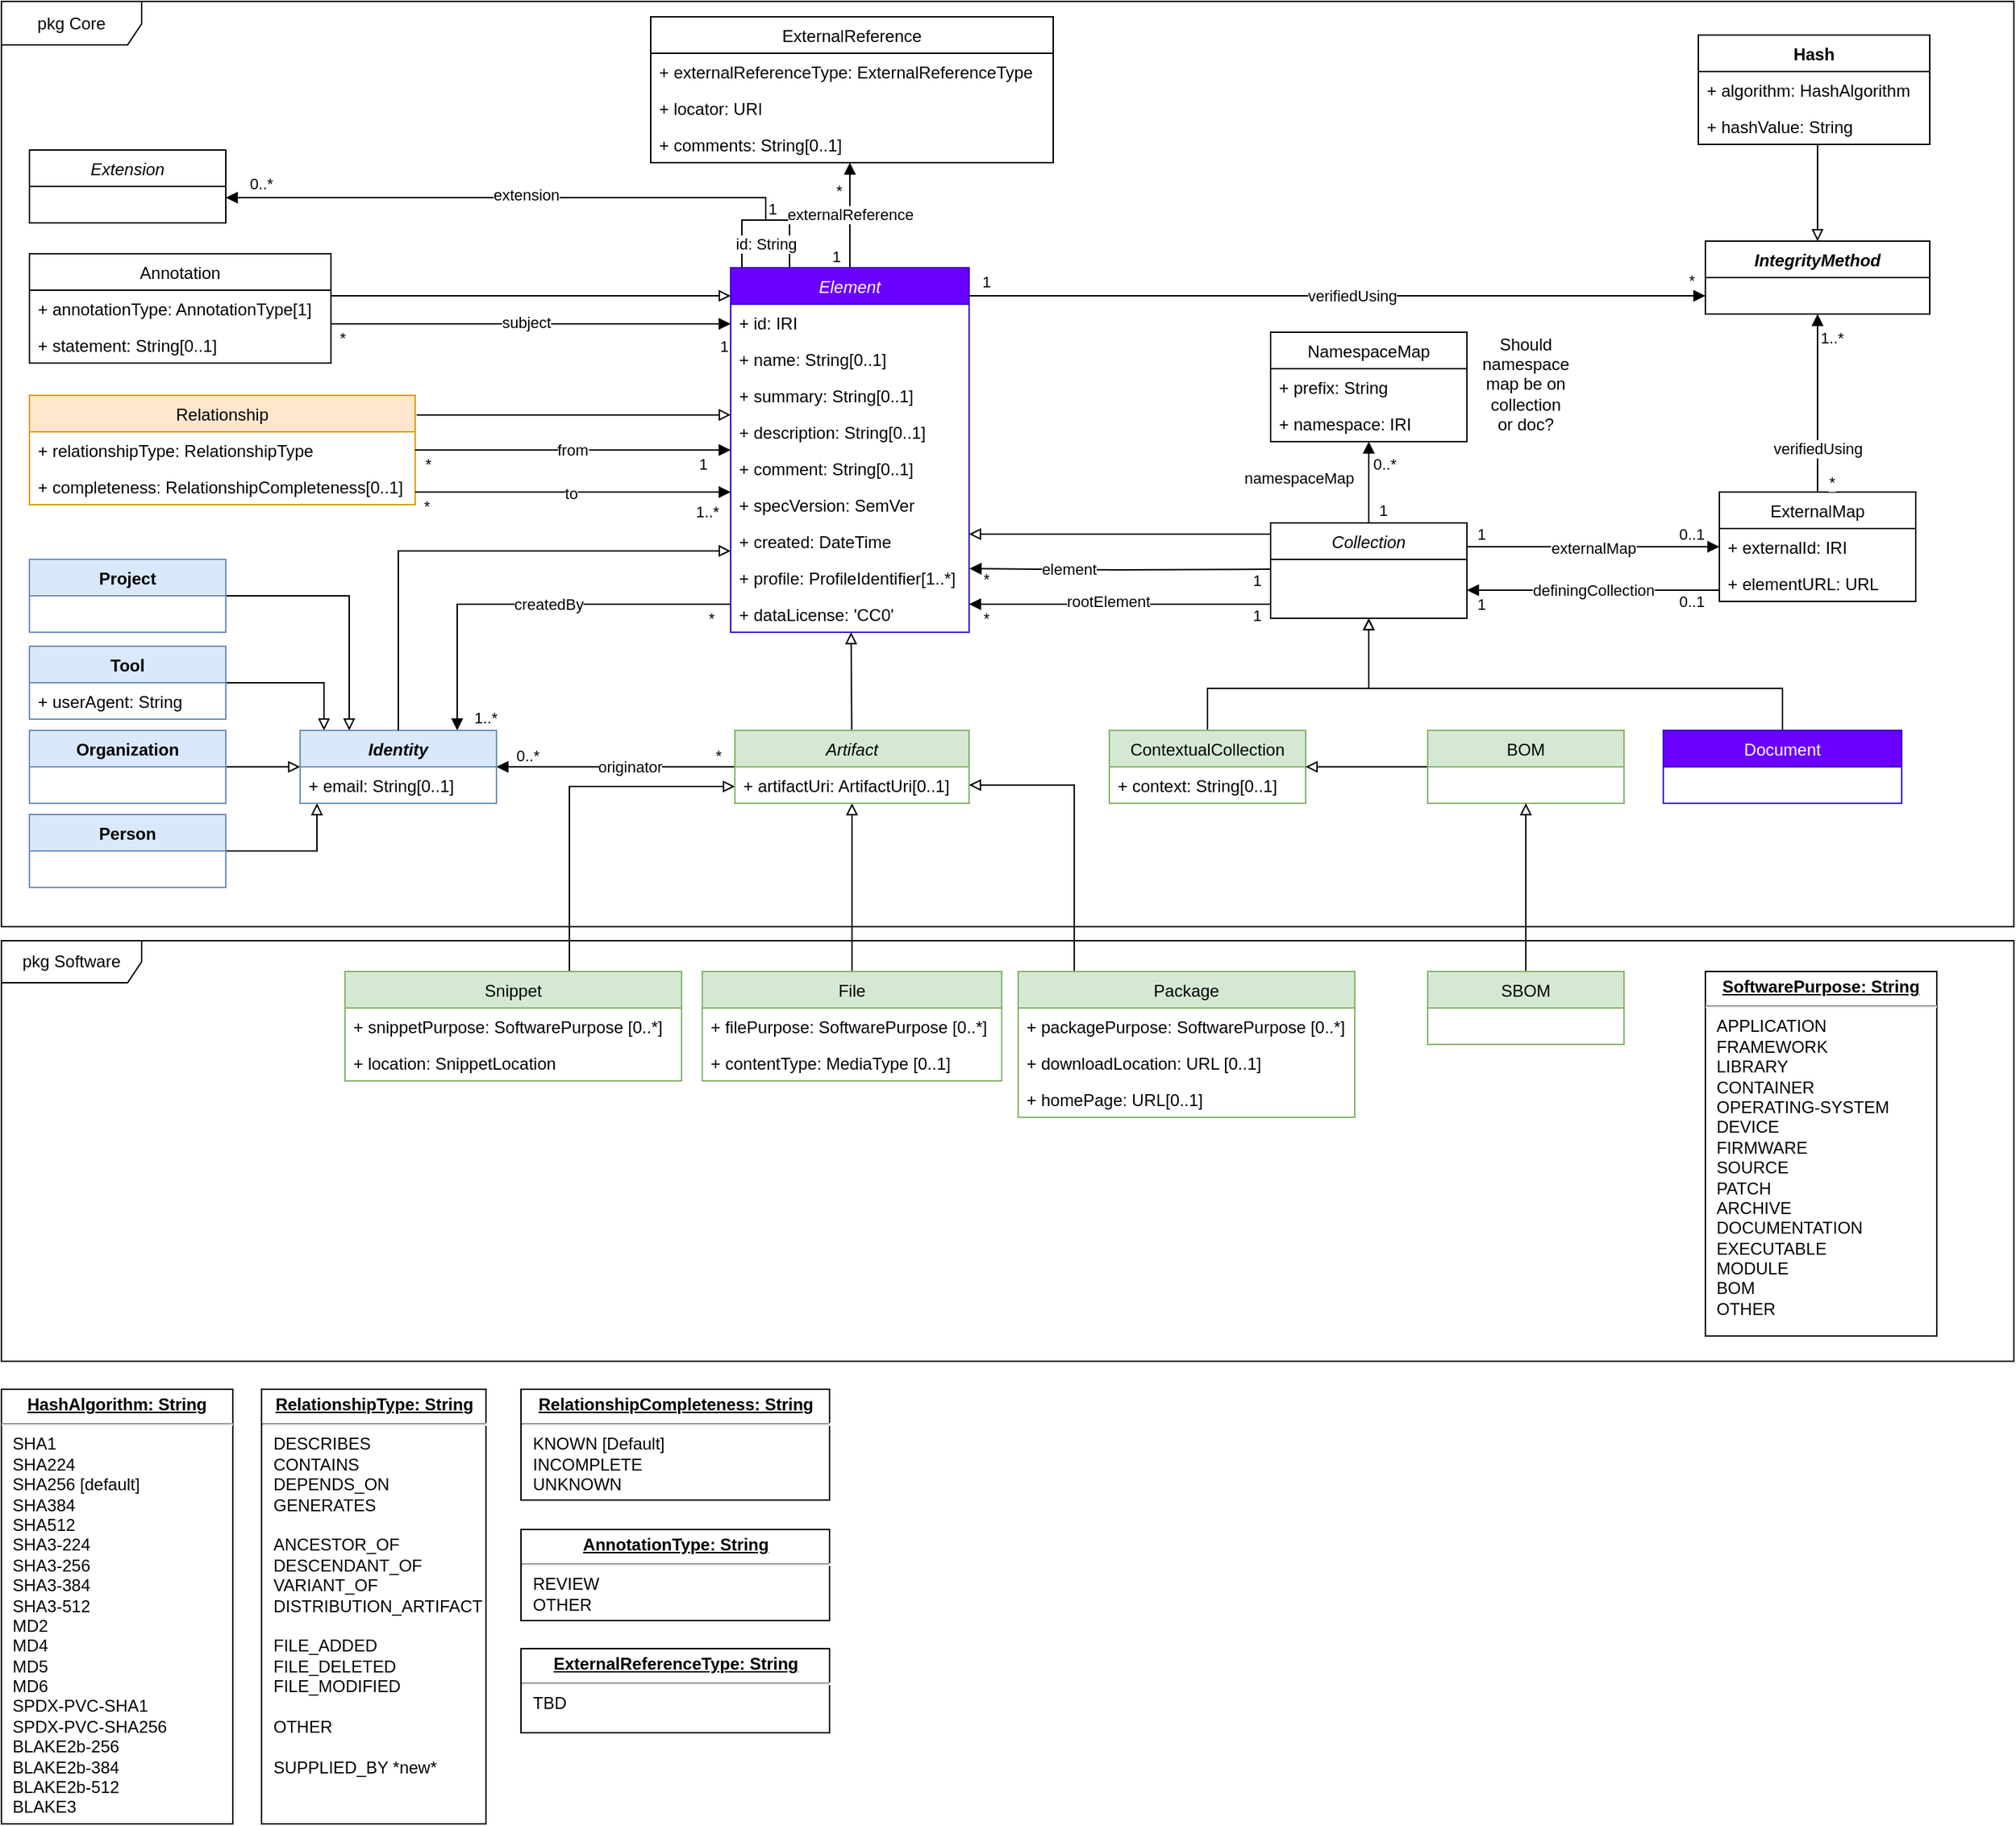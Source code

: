 <mxfile compressed="false" version="16.5.1" type="device">
  <diagram name="Latest" id="evL5fLv8r15yFEJPhG0Y">
    <mxGraphModel dx="1102" dy="1875" grid="1" gridSize="10" guides="1" tooltips="1" connect="1" arrows="1" fold="1" page="1" pageScale="1" pageWidth="1100" pageHeight="850" math="0" shadow="0">
      <root>
        <mxCell id="lbw5UqFOsXxO_sbxoh2b-0" />
        <mxCell id="lbw5UqFOsXxO_sbxoh2b-1" parent="lbw5UqFOsXxO_sbxoh2b-0" />
        <mxCell id="lbw5UqFOsXxO_sbxoh2b-2" value="pkg Core" style="shape=umlFrame;whiteSpace=wrap;html=1;width=100;height=31;" parent="lbw5UqFOsXxO_sbxoh2b-1" vertex="1">
          <mxGeometry x="15" y="-830" width="1435" height="660" as="geometry" />
        </mxCell>
        <mxCell id="lbw5UqFOsXxO_sbxoh2b-64" value="Relationship" style="swimlane;fontStyle=0;childLayout=stackLayout;horizontal=1;startSize=26;fillColor=#ffe6cc;horizontalStack=0;resizeParent=1;resizeParentMax=0;resizeLast=0;collapsible=1;marginBottom=0;strokeColor=#d79b00;" parent="lbw5UqFOsXxO_sbxoh2b-1" vertex="1">
          <mxGeometry x="35" y="-549" width="275" height="78" as="geometry" />
        </mxCell>
        <mxCell id="lbw5UqFOsXxO_sbxoh2b-65" value="+ relationshipType: RelationshipType" style="text;strokeColor=none;fillColor=none;align=left;verticalAlign=top;spacingLeft=4;spacingRight=4;overflow=hidden;rotatable=0;points=[[0,0.5],[1,0.5]];portConstraint=eastwest;" parent="lbw5UqFOsXxO_sbxoh2b-64" vertex="1">
          <mxGeometry y="26" width="275" height="26" as="geometry" />
        </mxCell>
        <mxCell id="lbw5UqFOsXxO_sbxoh2b-66" value="+ completeness: RelationshipCompleteness[0..1]" style="text;strokeColor=none;fillColor=none;align=left;verticalAlign=top;spacingLeft=4;spacingRight=4;overflow=hidden;rotatable=0;points=[[0,0.5],[1,0.5]];portConstraint=eastwest;" parent="lbw5UqFOsXxO_sbxoh2b-64" vertex="1">
          <mxGeometry y="52" width="275" height="26" as="geometry" />
        </mxCell>
        <mxCell id="s9GtI_vweYOVL9K8k0TA-0" value="Collection" style="swimlane;fontStyle=2;childLayout=stackLayout;horizontal=1;startSize=26;fillColor=none;horizontalStack=0;resizeParent=1;resizeParentMax=0;resizeLast=0;collapsible=1;marginBottom=0;" parent="lbw5UqFOsXxO_sbxoh2b-1" vertex="1">
          <mxGeometry x="920" y="-458" width="140" height="68" as="geometry" />
        </mxCell>
        <mxCell id="s9GtI_vweYOVL9K8k0TA-11" value="Document" style="swimlane;fontStyle=0;childLayout=stackLayout;horizontal=1;startSize=26;fillColor=#6a00ff;horizontalStack=0;resizeParent=1;resizeParentMax=0;resizeLast=0;collapsible=1;marginBottom=0;strokeColor=#3700CC;fontColor=#ffffff;" parent="lbw5UqFOsXxO_sbxoh2b-1" vertex="1">
          <mxGeometry x="1200" y="-310" width="170" height="52" as="geometry" />
        </mxCell>
        <mxCell id="ufostXa2ktRmBCj3IWHJ-17" value="ExternalMap" style="swimlane;fontStyle=0;childLayout=stackLayout;horizontal=1;startSize=26;fillColor=none;horizontalStack=0;resizeParent=1;resizeParentMax=0;resizeLast=0;collapsible=1;marginBottom=0;" parent="lbw5UqFOsXxO_sbxoh2b-1" vertex="1">
          <mxGeometry x="1240" y="-480" width="140" height="78" as="geometry" />
        </mxCell>
        <mxCell id="ufostXa2ktRmBCj3IWHJ-18" value="+ externalId: IRI" style="text;strokeColor=none;fillColor=none;align=left;verticalAlign=top;spacingLeft=4;spacingRight=4;overflow=hidden;rotatable=0;points=[[0,0.5],[1,0.5]];portConstraint=eastwest;" parent="ufostXa2ktRmBCj3IWHJ-17" vertex="1">
          <mxGeometry y="26" width="140" height="26" as="geometry" />
        </mxCell>
        <mxCell id="ufostXa2ktRmBCj3IWHJ-19" value="+ elementURL: URL" style="text;strokeColor=none;fillColor=none;align=left;verticalAlign=top;spacingLeft=4;spacingRight=4;overflow=hidden;rotatable=0;points=[[0,0.5],[1,0.5]];portConstraint=eastwest;" parent="ufostXa2ktRmBCj3IWHJ-17" vertex="1">
          <mxGeometry y="52" width="140" height="26" as="geometry" />
        </mxCell>
        <mxCell id="lbw5UqFOsXxO_sbxoh2b-3" value="pkg Software" style="shape=umlFrame;whiteSpace=wrap;html=1;width=100;height=30;" parent="lbw5UqFOsXxO_sbxoh2b-1" vertex="1">
          <mxGeometry x="15" y="-160" width="1435" height="300" as="geometry" />
        </mxCell>
        <mxCell id="lbw5UqFOsXxO_sbxoh2b-4" style="edgeStyle=orthogonalEdgeStyle;rounded=0;orthogonalLoop=1;jettySize=auto;html=1;endArrow=block;endFill=0;" parent="lbw5UqFOsXxO_sbxoh2b-1" source="lbw5UqFOsXxO_sbxoh2b-54" target="lbw5UqFOsXxO_sbxoh2b-51" edge="1">
          <mxGeometry relative="1" as="geometry">
            <mxPoint x="185" y="-514" as="sourcePoint" />
            <Array as="points">
              <mxPoint x="240" y="-224" />
            </Array>
          </mxGeometry>
        </mxCell>
        <mxCell id="lbw5UqFOsXxO_sbxoh2b-5" style="edgeStyle=orthogonalEdgeStyle;rounded=0;orthogonalLoop=1;jettySize=auto;html=1;endArrow=block;endFill=0;" parent="lbw5UqFOsXxO_sbxoh2b-1" source="lbw5UqFOsXxO_sbxoh2b-50" target="lbw5UqFOsXxO_sbxoh2b-51" edge="1">
          <mxGeometry relative="1" as="geometry" />
        </mxCell>
        <mxCell id="lbw5UqFOsXxO_sbxoh2b-6" style="edgeStyle=orthogonalEdgeStyle;rounded=0;orthogonalLoop=1;jettySize=auto;html=1;endArrow=block;endFill=0;" parent="lbw5UqFOsXxO_sbxoh2b-1" source="lbw5UqFOsXxO_sbxoh2b-48" target="lbw5UqFOsXxO_sbxoh2b-51" edge="1">
          <mxGeometry relative="1" as="geometry">
            <Array as="points">
              <mxPoint x="245" y="-344" />
            </Array>
          </mxGeometry>
        </mxCell>
        <mxCell id="lbw5UqFOsXxO_sbxoh2b-11" style="edgeStyle=orthogonalEdgeStyle;rounded=0;orthogonalLoop=1;jettySize=auto;html=1;endArrow=block;endFill=1;" parent="lbw5UqFOsXxO_sbxoh2b-1" source="lbw5UqFOsXxO_sbxoh2b-71" target="lbw5UqFOsXxO_sbxoh2b-45" edge="1">
          <mxGeometry relative="1" as="geometry">
            <mxPoint x="665" y="-318" as="sourcePoint" />
            <Array as="points">
              <mxPoint x="970" y="-620" />
              <mxPoint x="970" y="-620" />
            </Array>
          </mxGeometry>
        </mxCell>
        <mxCell id="lbw5UqFOsXxO_sbxoh2b-12" value="verifiedUsing" style="edgeLabel;html=1;align=center;verticalAlign=middle;resizable=0;points=[];" parent="lbw5UqFOsXxO_sbxoh2b-11" vertex="1" connectable="0">
          <mxGeometry x="0.038" relative="1" as="geometry">
            <mxPoint as="offset" />
          </mxGeometry>
        </mxCell>
        <mxCell id="lbw5UqFOsXxO_sbxoh2b-13" value="1" style="edgeLabel;html=1;align=center;verticalAlign=middle;resizable=0;points=[];" parent="lbw5UqFOsXxO_sbxoh2b-11" vertex="1" connectable="0">
          <mxGeometry x="-0.893" y="-2" relative="1" as="geometry">
            <mxPoint x="-16" y="-12" as="offset" />
          </mxGeometry>
        </mxCell>
        <mxCell id="lbw5UqFOsXxO_sbxoh2b-14" value="*" style="edgeLabel;html=1;align=center;verticalAlign=middle;resizable=0;points=[];" parent="lbw5UqFOsXxO_sbxoh2b-11" vertex="1" connectable="0">
          <mxGeometry x="0.916" y="-2" relative="1" as="geometry">
            <mxPoint x="12" y="-13" as="offset" />
          </mxGeometry>
        </mxCell>
        <mxCell id="lbw5UqFOsXxO_sbxoh2b-15" value="originator" style="edgeStyle=orthogonalEdgeStyle;rounded=0;orthogonalLoop=1;jettySize=auto;html=1;entryX=1;entryY=0.5;entryDx=0;entryDy=0;endArrow=block;endFill=1;" parent="lbw5UqFOsXxO_sbxoh2b-1" source="lbw5UqFOsXxO_sbxoh2b-52" target="lbw5UqFOsXxO_sbxoh2b-51" edge="1">
          <mxGeometry x="-0.117" relative="1" as="geometry">
            <mxPoint as="offset" />
          </mxGeometry>
        </mxCell>
        <mxCell id="lbw5UqFOsXxO_sbxoh2b-16" value="0..*" style="edgeLabel;html=1;align=center;verticalAlign=middle;resizable=0;points=[];" parent="lbw5UqFOsXxO_sbxoh2b-15" vertex="1" connectable="0">
          <mxGeometry x="0.747" y="-1" relative="1" as="geometry">
            <mxPoint y="-7" as="offset" />
          </mxGeometry>
        </mxCell>
        <mxCell id="lbw5UqFOsXxO_sbxoh2b-17" value="*" style="edgeLabel;html=1;align=center;verticalAlign=middle;resizable=0;points=[];" parent="lbw5UqFOsXxO_sbxoh2b-15" vertex="1" connectable="0">
          <mxGeometry x="-0.733" y="-13" relative="1" as="geometry">
            <mxPoint x="10" y="5" as="offset" />
          </mxGeometry>
        </mxCell>
        <mxCell id="lbw5UqFOsXxO_sbxoh2b-18" style="edgeStyle=orthogonalEdgeStyle;rounded=0;orthogonalLoop=1;jettySize=auto;html=1;endArrow=block;endFill=1;" parent="lbw5UqFOsXxO_sbxoh2b-1" source="lbw5UqFOsXxO_sbxoh2b-71" target="lbw5UqFOsXxO_sbxoh2b-51" edge="1">
          <mxGeometry relative="1" as="geometry">
            <mxPoint x="515" y="-586" as="sourcePoint" />
            <mxPoint x="290" y="-455" as="targetPoint" />
            <Array as="points">
              <mxPoint x="340" y="-400" />
            </Array>
          </mxGeometry>
        </mxCell>
        <mxCell id="lbw5UqFOsXxO_sbxoh2b-19" value="createdBy" style="edgeLabel;html=1;align=center;verticalAlign=middle;resizable=0;points=[];" parent="lbw5UqFOsXxO_sbxoh2b-18" vertex="1" connectable="0">
          <mxGeometry x="-0.087" relative="1" as="geometry">
            <mxPoint as="offset" />
          </mxGeometry>
        </mxCell>
        <mxCell id="lbw5UqFOsXxO_sbxoh2b-20" value="1..*" style="edgeLabel;html=1;align=center;verticalAlign=middle;resizable=0;points=[];" parent="lbw5UqFOsXxO_sbxoh2b-18" vertex="1" connectable="0">
          <mxGeometry x="0.884" y="2" relative="1" as="geometry">
            <mxPoint x="18" y="7" as="offset" />
          </mxGeometry>
        </mxCell>
        <mxCell id="s9GtI_vweYOVL9K8k0TA-22" value="*" style="edgeLabel;html=1;align=center;verticalAlign=middle;resizable=0;points=[];fontSize=11;" parent="lbw5UqFOsXxO_sbxoh2b-18" vertex="1" connectable="0">
          <mxGeometry x="-0.9" y="1" relative="1" as="geometry">
            <mxPoint y="9" as="offset" />
          </mxGeometry>
        </mxCell>
        <mxCell id="lbw5UqFOsXxO_sbxoh2b-22" style="edgeStyle=orthogonalEdgeStyle;rounded=0;orthogonalLoop=1;jettySize=auto;html=1;endArrow=block;endFill=1;" parent="lbw5UqFOsXxO_sbxoh2b-1" source="lbw5UqFOsXxO_sbxoh2b-64" target="lbw5UqFOsXxO_sbxoh2b-71" edge="1">
          <mxGeometry relative="1" as="geometry">
            <mxPoint x="963" y="-582" as="sourcePoint" />
            <mxPoint x="708.17" y="-487.83" as="targetPoint" />
            <Array as="points">
              <mxPoint x="350" y="-510" />
              <mxPoint x="350" y="-510" />
            </Array>
          </mxGeometry>
        </mxCell>
        <mxCell id="lbw5UqFOsXxO_sbxoh2b-23" value="1" style="edgeLabel;html=1;align=center;verticalAlign=middle;resizable=0;points=[];" parent="lbw5UqFOsXxO_sbxoh2b-22" vertex="1" connectable="0">
          <mxGeometry x="0.733" y="-1" relative="1" as="geometry">
            <mxPoint x="10.0" y="9" as="offset" />
          </mxGeometry>
        </mxCell>
        <mxCell id="lbw5UqFOsXxO_sbxoh2b-25" value="from" style="edgeLabel;html=1;align=center;verticalAlign=middle;resizable=0;points=[];" parent="lbw5UqFOsXxO_sbxoh2b-22" vertex="1" connectable="0">
          <mxGeometry x="-0.007" relative="1" as="geometry">
            <mxPoint as="offset" />
          </mxGeometry>
        </mxCell>
        <mxCell id="s9GtI_vweYOVL9K8k0TA-24" value="*" style="edgeLabel;html=1;align=center;verticalAlign=middle;resizable=0;points=[];fontSize=11;" parent="lbw5UqFOsXxO_sbxoh2b-22" vertex="1" connectable="0">
          <mxGeometry x="-0.926" y="-1" relative="1" as="geometry">
            <mxPoint y="9" as="offset" />
          </mxGeometry>
        </mxCell>
        <mxCell id="lbw5UqFOsXxO_sbxoh2b-26" style="edgeStyle=orthogonalEdgeStyle;rounded=0;orthogonalLoop=1;jettySize=auto;html=1;endArrow=block;endFill=1;" parent="lbw5UqFOsXxO_sbxoh2b-1" source="lbw5UqFOsXxO_sbxoh2b-64" target="lbw5UqFOsXxO_sbxoh2b-71" edge="1">
          <mxGeometry relative="1" as="geometry">
            <Array as="points">
              <mxPoint x="380" y="-480" />
              <mxPoint x="380" y="-480" />
            </Array>
            <mxPoint x="993" y="-582" as="sourcePoint" />
            <mxPoint x="708" y="-464" as="targetPoint" />
          </mxGeometry>
        </mxCell>
        <mxCell id="lbw5UqFOsXxO_sbxoh2b-27" value="1..*" style="edgeLabel;html=1;align=center;verticalAlign=middle;resizable=0;points=[];" parent="lbw5UqFOsXxO_sbxoh2b-26" vertex="1" connectable="0">
          <mxGeometry x="0.756" y="-1" relative="1" as="geometry">
            <mxPoint x="10.57" y="12.97" as="offset" />
          </mxGeometry>
        </mxCell>
        <mxCell id="lbw5UqFOsXxO_sbxoh2b-29" value="to" style="edgeLabel;html=1;align=center;verticalAlign=middle;resizable=0;points=[];" parent="lbw5UqFOsXxO_sbxoh2b-26" vertex="1" connectable="0">
          <mxGeometry x="0.13" y="-1" relative="1" as="geometry">
            <mxPoint x="-16.6" as="offset" />
          </mxGeometry>
        </mxCell>
        <mxCell id="s9GtI_vweYOVL9K8k0TA-23" value="*" style="edgeLabel;html=1;align=center;verticalAlign=middle;resizable=0;points=[];fontSize=11;" parent="lbw5UqFOsXxO_sbxoh2b-26" vertex="1" connectable="0">
          <mxGeometry x="-0.93" y="-1" relative="1" as="geometry">
            <mxPoint y="9" as="offset" />
          </mxGeometry>
        </mxCell>
        <mxCell id="lbw5UqFOsXxO_sbxoh2b-32" value="" style="endArrow=block;endSize=6;endFill=0;html=1;" parent="lbw5UqFOsXxO_sbxoh2b-1" source="lbw5UqFOsXxO_sbxoh2b-52" target="lbw5UqFOsXxO_sbxoh2b-71" edge="1">
          <mxGeometry width="160" relative="1" as="geometry">
            <mxPoint x="633" y="-569" as="sourcePoint" />
            <mxPoint x="793" y="-569" as="targetPoint" />
          </mxGeometry>
        </mxCell>
        <mxCell id="lbw5UqFOsXxO_sbxoh2b-34" value="&lt;div&gt;&lt;br&gt;&lt;/div&gt;&lt;div&gt;&lt;br&gt;&lt;/div&gt;" style="endArrow=block;endSize=6;endFill=0;html=1;exitX=1.004;exitY=0.179;exitDx=0;exitDy=0;exitPerimeter=0;rounded=0;entryX=0;entryY=0.038;entryDx=0;entryDy=0;entryPerimeter=0;" parent="lbw5UqFOsXxO_sbxoh2b-1" source="lbw5UqFOsXxO_sbxoh2b-64" target="6XS0wSoGIkXF6f-__7vX-1" edge="1">
          <mxGeometry width="160" relative="1" as="geometry">
            <mxPoint x="828" y="-591.065" as="sourcePoint" />
            <mxPoint x="537" y="-537" as="targetPoint" />
          </mxGeometry>
        </mxCell>
        <mxCell id="lbw5UqFOsXxO_sbxoh2b-38" style="edgeStyle=orthogonalEdgeStyle;rounded=0;orthogonalLoop=1;jettySize=auto;html=1;startSize=6;endArrow=block;endFill=0;endSize=6;" parent="lbw5UqFOsXxO_sbxoh2b-1" source="s9GtI_vweYOVL9K8k0TA-0" target="lbw5UqFOsXxO_sbxoh2b-71" edge="1">
          <mxGeometry relative="1" as="geometry">
            <Array as="points">
              <mxPoint x="870" y="-450" />
              <mxPoint x="870" y="-450" />
            </Array>
          </mxGeometry>
        </mxCell>
        <mxCell id="lbw5UqFOsXxO_sbxoh2b-39" style="edgeStyle=orthogonalEdgeStyle;rounded=0;orthogonalLoop=1;jettySize=auto;html=1;startSize=6;endArrow=block;endFill=0;endSize=6;exitX=0.5;exitY=0;exitDx=0;exitDy=0;" parent="lbw5UqFOsXxO_sbxoh2b-1" source="lbw5UqFOsXxO_sbxoh2b-42" target="lbw5UqFOsXxO_sbxoh2b-52" edge="1">
          <mxGeometry relative="1" as="geometry" />
        </mxCell>
        <mxCell id="lbw5UqFOsXxO_sbxoh2b-40" style="edgeStyle=orthogonalEdgeStyle;rounded=0;orthogonalLoop=1;jettySize=auto;html=1;startSize=6;endArrow=block;endFill=0;endSize=6;exitX=0.5;exitY=0;exitDx=0;exitDy=0;" parent="lbw5UqFOsXxO_sbxoh2b-1" source="lbw5UqFOsXxO_sbxoh2b-43" target="lbw5UqFOsXxO_sbxoh2b-52" edge="1">
          <mxGeometry relative="1" as="geometry">
            <mxPoint x="765" y="-334.96" as="sourcePoint" />
            <Array as="points">
              <mxPoint x="420" y="-270" />
            </Array>
          </mxGeometry>
        </mxCell>
        <mxCell id="7X9VmMs6XNZlRR0Fnkzy-20" style="edgeStyle=orthogonalEdgeStyle;rounded=0;orthogonalLoop=1;jettySize=auto;html=1;endArrow=block;endFill=1;" parent="lbw5UqFOsXxO_sbxoh2b-1" source="s9GtI_vweYOVL9K8k0TA-0" target="lbw5UqFOsXxO_sbxoh2b-71" edge="1">
          <mxGeometry relative="1" as="geometry">
            <Array as="points">
              <mxPoint x="890" y="-400" />
              <mxPoint x="890" y="-400" />
            </Array>
          </mxGeometry>
        </mxCell>
        <mxCell id="7X9VmMs6XNZlRR0Fnkzy-21" value="rootElement" style="edgeLabel;html=1;align=center;verticalAlign=middle;resizable=0;points=[];" parent="7X9VmMs6XNZlRR0Fnkzy-20" vertex="1" connectable="0">
          <mxGeometry x="0.081" y="-2" relative="1" as="geometry">
            <mxPoint as="offset" />
          </mxGeometry>
        </mxCell>
        <mxCell id="ufostXa2ktRmBCj3IWHJ-2" value="1" style="edgeLabel;html=1;align=center;verticalAlign=middle;resizable=0;points=[];" parent="7X9VmMs6XNZlRR0Fnkzy-20" vertex="1" connectable="0">
          <mxGeometry x="-0.904" y="4" relative="1" as="geometry">
            <mxPoint y="4" as="offset" />
          </mxGeometry>
        </mxCell>
        <mxCell id="ufostXa2ktRmBCj3IWHJ-3" value="*" style="edgeLabel;html=1;align=center;verticalAlign=middle;resizable=0;points=[];" parent="7X9VmMs6XNZlRR0Fnkzy-20" vertex="1" connectable="0">
          <mxGeometry x="0.868" y="1" relative="1" as="geometry">
            <mxPoint x="-2" y="9" as="offset" />
          </mxGeometry>
        </mxCell>
        <mxCell id="s9GtI_vweYOVL9K8k0TA-4" style="edgeStyle=orthogonalEdgeStyle;rounded=0;orthogonalLoop=1;jettySize=auto;html=1;exitX=0.5;exitY=0;exitDx=0;exitDy=0;endArrow=block;endFill=0;" parent="lbw5UqFOsXxO_sbxoh2b-1" source="lbw5UqFOsXxO_sbxoh2b-41" target="s9GtI_vweYOVL9K8k0TA-0" edge="1">
          <mxGeometry relative="1" as="geometry">
            <Array as="points">
              <mxPoint x="875" y="-340" />
              <mxPoint x="990" y="-340" />
            </Array>
          </mxGeometry>
        </mxCell>
        <mxCell id="lbw5UqFOsXxO_sbxoh2b-41" value="ContextualCollection" style="swimlane;fontStyle=0;childLayout=stackLayout;horizontal=1;startSize=26;fillColor=#d5e8d4;horizontalStack=0;resizeParent=1;resizeParentMax=0;resizeLast=0;collapsible=1;marginBottom=0;strokeColor=#82b366;" parent="lbw5UqFOsXxO_sbxoh2b-1" vertex="1">
          <mxGeometry x="805" y="-310" width="140" height="52" as="geometry" />
        </mxCell>
        <mxCell id="eatYn8EK-HgDlf0eNMnl-9" value="+ context: String[0..1]" style="text;strokeColor=none;fillColor=none;align=left;verticalAlign=top;spacingLeft=4;spacingRight=4;overflow=hidden;rotatable=0;points=[[0,0.5],[1,0.5]];portConstraint=eastwest;" parent="lbw5UqFOsXxO_sbxoh2b-41" vertex="1">
          <mxGeometry y="26" width="140" height="26" as="geometry" />
        </mxCell>
        <mxCell id="lbw5UqFOsXxO_sbxoh2b-43" value="Snippet" style="swimlane;fontStyle=0;childLayout=stackLayout;horizontal=1;startSize=26;fillColor=#d5e8d4;horizontalStack=0;resizeParent=1;resizeParentMax=0;resizeLast=0;collapsible=1;marginBottom=0;strokeColor=#82b366;" parent="lbw5UqFOsXxO_sbxoh2b-1" vertex="1">
          <mxGeometry x="260" y="-138" width="240" height="78" as="geometry" />
        </mxCell>
        <mxCell id="lbw5UqFOsXxO_sbxoh2b-44" value="+ snippetPurpose: SoftwarePurpose [0..*]" style="text;strokeColor=none;fillColor=none;align=left;verticalAlign=top;spacingLeft=4;spacingRight=4;overflow=hidden;rotatable=0;points=[[0,0.5],[1,0.5]];portConstraint=eastwest;" parent="lbw5UqFOsXxO_sbxoh2b-43" vertex="1">
          <mxGeometry y="26" width="240" height="26" as="geometry" />
        </mxCell>
        <mxCell id="t8FX-Gni1pE77RGUYnyY-1" value="+ location: SnippetLocation" style="text;strokeColor=none;fillColor=none;align=left;verticalAlign=top;spacingLeft=4;spacingRight=4;overflow=hidden;rotatable=0;points=[[0,0.5],[1,0.5]];portConstraint=eastwest;" parent="lbw5UqFOsXxO_sbxoh2b-43" vertex="1">
          <mxGeometry y="52" width="240" height="26" as="geometry" />
        </mxCell>
        <mxCell id="lbw5UqFOsXxO_sbxoh2b-48" value="Tool" style="swimlane;fontStyle=1;childLayout=stackLayout;horizontal=1;startSize=26;fillColor=#dae8fc;horizontalStack=0;resizeParent=1;resizeParentMax=0;resizeLast=0;collapsible=1;marginBottom=0;strokeColor=#6c8ebf;" parent="lbw5UqFOsXxO_sbxoh2b-1" vertex="1">
          <mxGeometry x="35" y="-370" width="140" height="52" as="geometry" />
        </mxCell>
        <mxCell id="lbw5UqFOsXxO_sbxoh2b-49" value="+ userAgent: String" style="text;strokeColor=none;fillColor=none;align=left;verticalAlign=top;spacingLeft=4;spacingRight=4;overflow=hidden;rotatable=0;points=[[0,0.5],[1,0.5]];portConstraint=eastwest;" parent="lbw5UqFOsXxO_sbxoh2b-48" vertex="1">
          <mxGeometry y="26" width="140" height="26" as="geometry" />
        </mxCell>
        <mxCell id="lbw5UqFOsXxO_sbxoh2b-50" value="Organization" style="swimlane;fontStyle=1;childLayout=stackLayout;horizontal=1;startSize=26;fillColor=#dae8fc;horizontalStack=0;resizeParent=1;resizeParentMax=0;resizeLast=0;collapsible=1;marginBottom=0;strokeColor=#6c8ebf;" parent="lbw5UqFOsXxO_sbxoh2b-1" vertex="1">
          <mxGeometry x="35" y="-310" width="140" height="52" as="geometry" />
        </mxCell>
        <mxCell id="lbw5UqFOsXxO_sbxoh2b-51" value="Identity" style="swimlane;fontStyle=3;childLayout=stackLayout;horizontal=1;startSize=26;fillColor=#dae8fc;horizontalStack=0;resizeParent=1;resizeParentMax=0;resizeLast=0;collapsible=1;marginBottom=0;strokeColor=#6c8ebf;" parent="lbw5UqFOsXxO_sbxoh2b-1" vertex="1">
          <mxGeometry x="228" y="-310" width="140" height="52" as="geometry" />
        </mxCell>
        <mxCell id="6XS0wSoGIkXF6f-__7vX-4" value="+ email: String[0..1]" style="text;strokeColor=none;fillColor=none;align=left;verticalAlign=top;spacingLeft=4;spacingRight=4;overflow=hidden;rotatable=0;points=[[0,0.5],[1,0.5]];portConstraint=eastwest;" parent="lbw5UqFOsXxO_sbxoh2b-51" vertex="1">
          <mxGeometry y="26" width="140" height="26" as="geometry" />
        </mxCell>
        <mxCell id="lbw5UqFOsXxO_sbxoh2b-52" value="Artifact" style="swimlane;fontStyle=2;childLayout=stackLayout;horizontal=1;startSize=26;fillColor=#d5e8d4;horizontalStack=0;resizeParent=1;resizeParentMax=0;resizeLast=0;collapsible=1;marginBottom=0;strokeColor=#82b366;" parent="lbw5UqFOsXxO_sbxoh2b-1" vertex="1">
          <mxGeometry x="538" y="-310" width="167" height="52" as="geometry" />
        </mxCell>
        <mxCell id="lbw5UqFOsXxO_sbxoh2b-53" value="+ artifactUri: ArtifactUri[0..1]" style="text;strokeColor=none;fillColor=none;align=left;verticalAlign=top;spacingLeft=4;spacingRight=4;overflow=hidden;rotatable=0;points=[[0,0.5],[1,0.5]];portConstraint=eastwest;" parent="lbw5UqFOsXxO_sbxoh2b-52" vertex="1">
          <mxGeometry y="26" width="167" height="26" as="geometry" />
        </mxCell>
        <mxCell id="lbw5UqFOsXxO_sbxoh2b-54" value="Person" style="swimlane;fontStyle=1;childLayout=stackLayout;horizontal=1;startSize=26;fillColor=#dae8fc;horizontalStack=0;resizeParent=1;resizeParentMax=0;resizeLast=0;collapsible=1;marginBottom=0;strokeColor=#6c8ebf;" parent="lbw5UqFOsXxO_sbxoh2b-1" vertex="1">
          <mxGeometry x="35" y="-250" width="140" height="52" as="geometry" />
        </mxCell>
        <mxCell id="lbw5UqFOsXxO_sbxoh2b-60" value="" style="endArrow=block;endFill=1;html=1;edgeStyle=orthogonalEdgeStyle;align=left;verticalAlign=top;rounded=0;startArrow=box;startFill=0;startSize=32;" parent="lbw5UqFOsXxO_sbxoh2b-1" source="lbw5UqFOsXxO_sbxoh2b-71" target="lbw5UqFOsXxO_sbxoh2b-82" edge="1">
          <mxGeometry x="-1" relative="1" as="geometry">
            <mxPoint x="660" y="-525.998" as="sourcePoint" />
            <mxPoint x="846.44" y="-483.01" as="targetPoint" />
            <Array as="points">
              <mxPoint x="560" y="-690" />
            </Array>
          </mxGeometry>
        </mxCell>
        <mxCell id="lbw5UqFOsXxO_sbxoh2b-61" value="extension" style="edgeLabel;html=1;align=center;verticalAlign=middle;resizable=0;points=[];" parent="lbw5UqFOsXxO_sbxoh2b-60" vertex="1" connectable="0">
          <mxGeometry x="0.017" y="-2" relative="1" as="geometry">
            <mxPoint as="offset" />
          </mxGeometry>
        </mxCell>
        <mxCell id="lbw5UqFOsXxO_sbxoh2b-62" value="1" style="edgeLabel;resizable=0;html=1;align=left;verticalAlign=bottom;" parent="lbw5UqFOsXxO_sbxoh2b-60" connectable="0" vertex="1">
          <mxGeometry x="-1" relative="1" as="geometry">
            <mxPoint y="-34" as="offset" />
          </mxGeometry>
        </mxCell>
        <mxCell id="lbw5UqFOsXxO_sbxoh2b-63" value="0..*" style="edgeLabel;html=1;align=center;verticalAlign=middle;resizable=0;points=[];" parent="lbw5UqFOsXxO_sbxoh2b-60" vertex="1" connectable="0">
          <mxGeometry x="0.893" y="2" relative="1" as="geometry">
            <mxPoint x="1" y="-12.0" as="offset" />
          </mxGeometry>
        </mxCell>
        <mxCell id="mEqIX3Hzy_XuduLJd2t0-4" value="id: String" style="edgeLabel;html=1;align=center;verticalAlign=middle;resizable=0;points=[];" parent="lbw5UqFOsXxO_sbxoh2b-60" vertex="1" connectable="0">
          <mxGeometry x="-0.922" y="13" relative="1" as="geometry">
            <mxPoint x="13" as="offset" />
          </mxGeometry>
        </mxCell>
        <mxCell id="lbw5UqFOsXxO_sbxoh2b-42" value="File" style="swimlane;fontStyle=0;childLayout=stackLayout;horizontal=1;startSize=26;fillColor=#d5e8d4;horizontalStack=0;resizeParent=1;resizeParentMax=0;resizeLast=0;collapsible=1;marginBottom=0;strokeColor=#82b366;" parent="lbw5UqFOsXxO_sbxoh2b-1" vertex="1">
          <mxGeometry x="514.75" y="-138" width="213.5" height="78" as="geometry" />
        </mxCell>
        <mxCell id="6XS0wSoGIkXF6f-__7vX-6" value="+ filePurpose: SoftwarePurpose [0..*]" style="text;strokeColor=none;fillColor=none;align=left;verticalAlign=top;spacingLeft=4;spacingRight=4;overflow=hidden;rotatable=0;points=[[0,0.5],[1,0.5]];portConstraint=eastwest;" parent="lbw5UqFOsXxO_sbxoh2b-42" vertex="1">
          <mxGeometry y="26" width="213.5" height="26" as="geometry" />
        </mxCell>
        <mxCell id="6XS0wSoGIkXF6f-__7vX-9" value="+ contentType: MediaType [0..1]" style="text;strokeColor=none;fillColor=none;align=left;verticalAlign=top;spacingLeft=4;spacingRight=4;overflow=hidden;rotatable=0;points=[[0,0.5],[1,0.5]];portConstraint=eastwest;" parent="lbw5UqFOsXxO_sbxoh2b-42" vertex="1">
          <mxGeometry y="52" width="213.5" height="26" as="geometry" />
        </mxCell>
        <mxCell id="lbw5UqFOsXxO_sbxoh2b-82" value="Extension" style="swimlane;fontStyle=2;childLayout=stackLayout;horizontal=1;startSize=26;fillColor=none;horizontalStack=0;resizeParent=1;resizeParentMax=0;resizeLast=0;collapsible=1;marginBottom=0;" parent="lbw5UqFOsXxO_sbxoh2b-1" vertex="1">
          <mxGeometry x="35" y="-724" width="140" height="52" as="geometry" />
        </mxCell>
        <mxCell id="lbw5UqFOsXxO_sbxoh2b-55" value="ExternalReference" style="swimlane;fontStyle=0;childLayout=stackLayout;horizontal=1;startSize=26;fillColor=none;horizontalStack=0;resizeParent=1;resizeParentMax=0;resizeLast=0;collapsible=1;marginBottom=0;" parent="lbw5UqFOsXxO_sbxoh2b-1" vertex="1">
          <mxGeometry x="478" y="-819" width="287" height="104" as="geometry" />
        </mxCell>
        <mxCell id="lbw5UqFOsXxO_sbxoh2b-56" value="+ externalReferenceType: ExternalReferenceType" style="text;strokeColor=none;fillColor=none;align=left;verticalAlign=top;spacingLeft=4;spacingRight=4;overflow=hidden;rotatable=0;points=[[0,0.5],[1,0.5]];portConstraint=eastwest;" parent="lbw5UqFOsXxO_sbxoh2b-55" vertex="1">
          <mxGeometry y="26" width="287" height="26" as="geometry" />
        </mxCell>
        <mxCell id="lbw5UqFOsXxO_sbxoh2b-57" value="+ locator: URI" style="text;strokeColor=none;fillColor=none;align=left;verticalAlign=top;spacingLeft=4;spacingRight=4;overflow=hidden;rotatable=0;points=[[0,0.5],[1,0.5]];portConstraint=eastwest;" parent="lbw5UqFOsXxO_sbxoh2b-55" vertex="1">
          <mxGeometry y="52" width="287" height="26" as="geometry" />
        </mxCell>
        <mxCell id="aa5LsE9J3QLMif-ZBd8X-2" value="+ comments: String[0..1]" style="text;strokeColor=none;fillColor=none;align=left;verticalAlign=top;spacingLeft=4;spacingRight=4;overflow=hidden;rotatable=0;points=[[0,0.5],[1,0.5]];portConstraint=eastwest;" parent="lbw5UqFOsXxO_sbxoh2b-55" vertex="1">
          <mxGeometry y="78" width="287" height="26" as="geometry" />
        </mxCell>
        <mxCell id="lbw5UqFOsXxO_sbxoh2b-7" style="edgeStyle=orthogonalEdgeStyle;rounded=0;orthogonalLoop=1;jettySize=auto;html=1;endArrow=block;endFill=1;" parent="lbw5UqFOsXxO_sbxoh2b-1" source="lbw5UqFOsXxO_sbxoh2b-71" target="lbw5UqFOsXxO_sbxoh2b-55" edge="1">
          <mxGeometry relative="1" as="geometry">
            <mxPoint x="590" y="-630" as="sourcePoint" />
            <mxPoint x="557" y="-710" as="targetPoint" />
            <Array as="points">
              <mxPoint x="620" y="-660" />
              <mxPoint x="620" y="-660" />
            </Array>
          </mxGeometry>
        </mxCell>
        <mxCell id="lbw5UqFOsXxO_sbxoh2b-9" value="*" style="edgeLabel;html=1;align=center;verticalAlign=middle;resizable=0;points=[];" parent="lbw5UqFOsXxO_sbxoh2b-7" vertex="1" connectable="0">
          <mxGeometry x="0.859" y="-1" relative="1" as="geometry">
            <mxPoint x="-9" y="14.26" as="offset" />
          </mxGeometry>
        </mxCell>
        <mxCell id="lbw5UqFOsXxO_sbxoh2b-8" value="1" style="edgeLabel;html=1;align=center;verticalAlign=middle;resizable=0;points=[];" parent="lbw5UqFOsXxO_sbxoh2b-7" vertex="1" connectable="0">
          <mxGeometry x="-0.859" y="-1" relative="1" as="geometry">
            <mxPoint x="-11" y="-3.06" as="offset" />
          </mxGeometry>
        </mxCell>
        <mxCell id="lbw5UqFOsXxO_sbxoh2b-10" value="externalReference" style="edgeLabel;html=1;align=center;verticalAlign=middle;resizable=0;points=[];" parent="lbw5UqFOsXxO_sbxoh2b-7" vertex="1" connectable="0">
          <mxGeometry x="0.205" y="-2" relative="1" as="geometry">
            <mxPoint x="-2" y="7.03" as="offset" />
          </mxGeometry>
        </mxCell>
        <mxCell id="5FtSzHESpUjzpo75bhwH-4" style="edgeStyle=orthogonalEdgeStyle;rounded=0;orthogonalLoop=1;jettySize=auto;html=1;endArrow=block;endFill=0;" parent="lbw5UqFOsXxO_sbxoh2b-1" source="5FtSzHESpUjzpo75bhwH-0" target="lbw5UqFOsXxO_sbxoh2b-45" edge="1">
          <mxGeometry relative="1" as="geometry">
            <Array as="points">
              <mxPoint x="1310" y="-700" />
              <mxPoint x="1310" y="-700" />
            </Array>
          </mxGeometry>
        </mxCell>
        <mxCell id="lbw5UqFOsXxO_sbxoh2b-45" value="IntegrityMethod" style="swimlane;fontStyle=3;childLayout=stackLayout;horizontal=1;startSize=26;fillColor=none;horizontalStack=0;resizeParent=1;resizeParentMax=0;resizeLast=0;collapsible=1;marginBottom=0;" parent="lbw5UqFOsXxO_sbxoh2b-1" vertex="1">
          <mxGeometry x="1230" y="-659" width="160" height="52" as="geometry" />
        </mxCell>
        <mxCell id="5FtSzHESpUjzpo75bhwH-0" value="Hash" style="swimlane;fontStyle=1;childLayout=stackLayout;horizontal=1;startSize=26;fillColor=none;horizontalStack=0;resizeParent=1;resizeParentMax=0;resizeLast=0;collapsible=1;marginBottom=0;" parent="lbw5UqFOsXxO_sbxoh2b-1" vertex="1">
          <mxGeometry x="1225" y="-806" width="165" height="78" as="geometry" />
        </mxCell>
        <mxCell id="5FtSzHESpUjzpo75bhwH-1" value="+ algorithm: HashAlgorithm" style="text;strokeColor=none;fillColor=none;align=left;verticalAlign=top;spacingLeft=4;spacingRight=4;overflow=hidden;rotatable=0;points=[[0,0.5],[1,0.5]];portConstraint=eastwest;" parent="5FtSzHESpUjzpo75bhwH-0" vertex="1">
          <mxGeometry y="26" width="165" height="26" as="geometry" />
        </mxCell>
        <mxCell id="5FtSzHESpUjzpo75bhwH-2" value="+ hashValue: String" style="text;strokeColor=none;fillColor=none;align=left;verticalAlign=top;spacingLeft=4;spacingRight=4;overflow=hidden;rotatable=0;points=[[0,0.5],[1,0.5]];portConstraint=eastwest;" parent="5FtSzHESpUjzpo75bhwH-0" vertex="1">
          <mxGeometry y="52" width="165" height="26" as="geometry" />
        </mxCell>
        <mxCell id="11dFeftOe7PHnhLJCQio-26" style="edgeStyle=orthogonalEdgeStyle;rounded=0;orthogonalLoop=1;jettySize=auto;html=1;endArrow=block;endFill=0;entryX=1;entryY=0.5;entryDx=0;entryDy=0;" parent="lbw5UqFOsXxO_sbxoh2b-1" source="11dFeftOe7PHnhLJCQio-24" target="lbw5UqFOsXxO_sbxoh2b-53" edge="1">
          <mxGeometry relative="1" as="geometry">
            <Array as="points">
              <mxPoint x="780" y="-271" />
            </Array>
          </mxGeometry>
        </mxCell>
        <mxCell id="11dFeftOe7PHnhLJCQio-24" value="Package" style="swimlane;fontStyle=0;childLayout=stackLayout;horizontal=1;startSize=26;fillColor=#d5e8d4;horizontalStack=0;resizeParent=1;resizeParentMax=0;resizeLast=0;collapsible=1;marginBottom=0;strokeColor=#82b366;" parent="lbw5UqFOsXxO_sbxoh2b-1" vertex="1">
          <mxGeometry x="740" y="-138" width="240" height="104" as="geometry" />
        </mxCell>
        <mxCell id="11dFeftOe7PHnhLJCQio-25" value="+ packagePurpose: SoftwarePurpose [0..*]" style="text;strokeColor=none;fillColor=none;align=left;verticalAlign=top;spacingLeft=4;spacingRight=4;overflow=hidden;rotatable=0;points=[[0,0.5],[1,0.5]];portConstraint=eastwest;" parent="11dFeftOe7PHnhLJCQio-24" vertex="1">
          <mxGeometry y="26" width="240" height="26" as="geometry" />
        </mxCell>
        <mxCell id="aa5LsE9J3QLMif-ZBd8X-0" value="+ downloadLocation: URL [0..1]" style="text;strokeColor=none;fillColor=none;align=left;verticalAlign=top;spacingLeft=4;spacingRight=4;overflow=hidden;rotatable=0;points=[[0,0.5],[1,0.5]];portConstraint=eastwest;" parent="11dFeftOe7PHnhLJCQio-24" vertex="1">
          <mxGeometry y="52" width="240" height="26" as="geometry" />
        </mxCell>
        <mxCell id="aa5LsE9J3QLMif-ZBd8X-1" value="+ homePage: URL[0..1]" style="text;strokeColor=none;fillColor=none;align=left;verticalAlign=top;spacingLeft=4;spacingRight=4;overflow=hidden;rotatable=0;points=[[0,0.5],[1,0.5]];portConstraint=eastwest;" parent="11dFeftOe7PHnhLJCQio-24" vertex="1">
          <mxGeometry y="78" width="240" height="26" as="geometry" />
        </mxCell>
        <mxCell id="ufostXa2ktRmBCj3IWHJ-5" style="edgeStyle=orthogonalEdgeStyle;rounded=0;orthogonalLoop=1;jettySize=auto;html=1;endArrow=block;endFill=1;" parent="lbw5UqFOsXxO_sbxoh2b-1" source="7X9VmMs6XNZlRR0Fnkzy-4" target="lbw5UqFOsXxO_sbxoh2b-71" edge="1">
          <mxGeometry relative="1" as="geometry">
            <Array as="points">
              <mxPoint x="300" y="-600" />
              <mxPoint x="300" y="-600" />
            </Array>
          </mxGeometry>
        </mxCell>
        <mxCell id="ufostXa2ktRmBCj3IWHJ-6" value="*" style="edgeLabel;html=1;align=center;verticalAlign=middle;resizable=0;points=[];" parent="ufostXa2ktRmBCj3IWHJ-5" vertex="1" connectable="0">
          <mxGeometry x="0.892" y="-1" relative="1" as="geometry">
            <mxPoint x="-262" y="9" as="offset" />
          </mxGeometry>
        </mxCell>
        <mxCell id="ufostXa2ktRmBCj3IWHJ-7" value="1" style="edgeLabel;html=1;align=center;verticalAlign=middle;resizable=0;points=[];" parent="ufostXa2ktRmBCj3IWHJ-5" vertex="1" connectable="0">
          <mxGeometry x="-0.939" y="-3" relative="1" as="geometry">
            <mxPoint x="271" y="13" as="offset" />
          </mxGeometry>
        </mxCell>
        <mxCell id="ufostXa2ktRmBCj3IWHJ-9" value="subject" style="edgeLabel;html=1;align=center;verticalAlign=middle;resizable=0;points=[];" parent="ufostXa2ktRmBCj3IWHJ-5" vertex="1" connectable="0">
          <mxGeometry x="-0.354" y="1" relative="1" as="geometry">
            <mxPoint x="47" as="offset" />
          </mxGeometry>
        </mxCell>
        <mxCell id="7X9VmMs6XNZlRR0Fnkzy-4" value="Annotation" style="swimlane;fontStyle=0;childLayout=stackLayout;horizontal=1;startSize=26;fillColor=none;horizontalStack=0;resizeParent=1;resizeParentMax=0;resizeLast=0;collapsible=1;marginBottom=0;" parent="lbw5UqFOsXxO_sbxoh2b-1" vertex="1">
          <mxGeometry x="35" y="-650" width="215" height="78" as="geometry" />
        </mxCell>
        <mxCell id="ufostXa2ktRmBCj3IWHJ-8" value="+ annotationType: AnnotationType[1]" style="text;strokeColor=none;fillColor=none;align=left;verticalAlign=top;spacingLeft=4;spacingRight=4;overflow=hidden;rotatable=0;points=[[0,0.5],[1,0.5]];portConstraint=eastwest;" parent="7X9VmMs6XNZlRR0Fnkzy-4" vertex="1">
          <mxGeometry y="26" width="215" height="26" as="geometry" />
        </mxCell>
        <mxCell id="ufostXa2ktRmBCj3IWHJ-11" value="+ statement: String[0..1]" style="text;strokeColor=none;fillColor=none;align=left;verticalAlign=top;spacingLeft=4;spacingRight=4;overflow=hidden;rotatable=0;points=[[0,0.5],[1,0.5]];portConstraint=eastwest;" parent="7X9VmMs6XNZlRR0Fnkzy-4" vertex="1">
          <mxGeometry y="52" width="215" height="26" as="geometry" />
        </mxCell>
        <mxCell id="2ty5qYN4HhA2UddPBXi4-2" style="edgeStyle=orthogonalEdgeStyle;rounded=0;orthogonalLoop=1;jettySize=auto;html=1;endArrow=block;endFill=1;exitX=1;exitY=0.25;exitDx=0;exitDy=0;" parent="lbw5UqFOsXxO_sbxoh2b-1" source="s9GtI_vweYOVL9K8k0TA-0" target="ufostXa2ktRmBCj3IWHJ-17" edge="1">
          <mxGeometry relative="1" as="geometry">
            <Array as="points">
              <mxPoint x="1340" y="-441" />
            </Array>
            <mxPoint x="270" y="-523" as="sourcePoint" />
          </mxGeometry>
        </mxCell>
        <mxCell id="2ty5qYN4HhA2UddPBXi4-3" value="externalMap" style="edgeLabel;html=1;align=center;verticalAlign=middle;resizable=0;points=[];" parent="2ty5qYN4HhA2UddPBXi4-2" vertex="1" connectable="0">
          <mxGeometry x="0.136" y="1" relative="1" as="geometry">
            <mxPoint x="-12" y="2.0" as="offset" />
          </mxGeometry>
        </mxCell>
        <mxCell id="2ty5qYN4HhA2UddPBXi4-9" value="1" style="edgeLabel;html=1;align=center;verticalAlign=middle;resizable=0;points=[];" parent="2ty5qYN4HhA2UddPBXi4-2" vertex="1" connectable="0">
          <mxGeometry x="0.878" relative="1" as="geometry">
            <mxPoint x="-159" y="-9" as="offset" />
          </mxGeometry>
        </mxCell>
        <mxCell id="2ty5qYN4HhA2UddPBXi4-10" value="0..1" style="edgeLabel;html=1;align=center;verticalAlign=middle;resizable=0;points=[];" parent="2ty5qYN4HhA2UddPBXi4-2" vertex="1" connectable="0">
          <mxGeometry x="-0.926" y="-1" relative="1" as="geometry">
            <mxPoint x="153" y="-10" as="offset" />
          </mxGeometry>
        </mxCell>
        <mxCell id="2ty5qYN4HhA2UddPBXi4-13" style="edgeStyle=orthogonalEdgeStyle;rounded=0;orthogonalLoop=1;jettySize=auto;html=1;endArrow=block;endFill=1;" parent="lbw5UqFOsXxO_sbxoh2b-1" source="ufostXa2ktRmBCj3IWHJ-17" target="lbw5UqFOsXxO_sbxoh2b-45" edge="1">
          <mxGeometry relative="1" as="geometry" />
        </mxCell>
        <mxCell id="2ty5qYN4HhA2UddPBXi4-14" value="verifiedUsing" style="edgeLabel;html=1;align=center;verticalAlign=middle;resizable=0;points=[];" parent="2ty5qYN4HhA2UddPBXi4-13" vertex="1" connectable="0">
          <mxGeometry x="-0.875" relative="1" as="geometry">
            <mxPoint y="-23" as="offset" />
          </mxGeometry>
        </mxCell>
        <mxCell id="2ty5qYN4HhA2UddPBXi4-15" value="*" style="edgeLabel;html=1;align=center;verticalAlign=middle;resizable=0;points=[];" parent="2ty5qYN4HhA2UddPBXi4-13" vertex="1" connectable="0">
          <mxGeometry x="-0.988" y="1" relative="1" as="geometry">
            <mxPoint x="10.97" y="-6.61" as="offset" />
          </mxGeometry>
        </mxCell>
        <mxCell id="2ty5qYN4HhA2UddPBXi4-16" value="1..*" style="edgeLabel;html=1;align=center;verticalAlign=middle;resizable=0;points=[];" parent="2ty5qYN4HhA2UddPBXi4-13" vertex="1" connectable="0">
          <mxGeometry x="0.961" y="1" relative="1" as="geometry">
            <mxPoint x="11" y="14" as="offset" />
          </mxGeometry>
        </mxCell>
        <mxCell id="2ty5qYN4HhA2UddPBXi4-0" style="edgeStyle=orthogonalEdgeStyle;rounded=0;orthogonalLoop=1;jettySize=auto;html=1;endArrow=block;endFill=1;" parent="lbw5UqFOsXxO_sbxoh2b-1" source="ufostXa2ktRmBCj3IWHJ-17" edge="1">
          <mxGeometry relative="1" as="geometry">
            <Array as="points">
              <mxPoint x="1310" y="-420" />
            </Array>
            <mxPoint x="1060" y="-410" as="targetPoint" />
          </mxGeometry>
        </mxCell>
        <mxCell id="2ty5qYN4HhA2UddPBXi4-1" value="definingCollection" style="edgeLabel;html=1;align=center;verticalAlign=middle;resizable=0;points=[];" parent="2ty5qYN4HhA2UddPBXi4-0" vertex="1" connectable="0">
          <mxGeometry x="-0.307" relative="1" as="geometry">
            <mxPoint x="-28" as="offset" />
          </mxGeometry>
        </mxCell>
        <mxCell id="2ty5qYN4HhA2UddPBXi4-6" value="0..1" style="edgeLabel;html=1;align=center;verticalAlign=middle;resizable=0;points=[];" parent="2ty5qYN4HhA2UddPBXi4-0" vertex="1" connectable="0">
          <mxGeometry x="-0.895" y="1" relative="1" as="geometry">
            <mxPoint x="-11" y="7" as="offset" />
          </mxGeometry>
        </mxCell>
        <mxCell id="2ty5qYN4HhA2UddPBXi4-7" value="1" style="edgeLabel;html=1;align=center;verticalAlign=middle;resizable=0;points=[];" parent="2ty5qYN4HhA2UddPBXi4-0" vertex="1" connectable="0">
          <mxGeometry x="0.778" relative="1" as="geometry">
            <mxPoint x="-10" y="10" as="offset" />
          </mxGeometry>
        </mxCell>
        <mxCell id="2ty5qYN4HhA2UddPBXi4-17" value="" style="endArrow=block;endSize=6;endFill=0;html=1;rounded=0;entryX=0;entryY=0.769;entryDx=0;entryDy=0;entryPerimeter=0;" parent="lbw5UqFOsXxO_sbxoh2b-1" source="lbw5UqFOsXxO_sbxoh2b-51" target="11dFeftOe7PHnhLJCQio-33" edge="1">
          <mxGeometry width="160" relative="1" as="geometry">
            <mxPoint x="350" y="-413" as="sourcePoint" />
            <mxPoint x="538" y="-549" as="targetPoint" />
            <Array as="points">
              <mxPoint x="298" y="-438" />
            </Array>
          </mxGeometry>
        </mxCell>
        <mxCell id="sJUtZFJU5kNpszgg1n5P-0" style="edgeStyle=orthogonalEdgeStyle;rounded=0;orthogonalLoop=1;jettySize=auto;html=1;endArrow=block;endFill=0;" parent="lbw5UqFOsXxO_sbxoh2b-1" source="7X9VmMs6XNZlRR0Fnkzy-4" target="lbw5UqFOsXxO_sbxoh2b-71" edge="1">
          <mxGeometry relative="1" as="geometry">
            <Array as="points">
              <mxPoint x="270" y="-620" />
              <mxPoint x="270" y="-620" />
            </Array>
          </mxGeometry>
        </mxCell>
        <mxCell id="Hp9Ntdexx7QzVjVITUbm-6" style="edgeStyle=orthogonalEdgeStyle;rounded=0;orthogonalLoop=1;jettySize=auto;html=1;entryX=1;entryY=0.5;entryDx=0;entryDy=0;endArrow=block;endFill=0;" parent="lbw5UqFOsXxO_sbxoh2b-1" source="Hp9Ntdexx7QzVjVITUbm-0" target="lbw5UqFOsXxO_sbxoh2b-41" edge="1">
          <mxGeometry relative="1" as="geometry" />
        </mxCell>
        <mxCell id="Hp9Ntdexx7QzVjVITUbm-0" value="BOM" style="swimlane;fontStyle=0;childLayout=stackLayout;horizontal=1;startSize=26;fillColor=#d5e8d4;horizontalStack=0;resizeParent=1;resizeParentMax=0;resizeLast=0;collapsible=1;marginBottom=0;strokeColor=#82b366;" parent="lbw5UqFOsXxO_sbxoh2b-1" vertex="1">
          <mxGeometry x="1032" y="-310" width="140" height="52" as="geometry" />
        </mxCell>
        <mxCell id="Hp9Ntdexx7QzVjVITUbm-5" style="edgeStyle=orthogonalEdgeStyle;rounded=0;orthogonalLoop=1;jettySize=auto;html=1;entryX=0.5;entryY=1;entryDx=0;entryDy=0;endArrow=block;endFill=0;" parent="lbw5UqFOsXxO_sbxoh2b-1" source="Hp9Ntdexx7QzVjVITUbm-4" target="Hp9Ntdexx7QzVjVITUbm-0" edge="1">
          <mxGeometry relative="1" as="geometry" />
        </mxCell>
        <mxCell id="Hp9Ntdexx7QzVjVITUbm-4" value="SBOM" style="swimlane;fontStyle=0;childLayout=stackLayout;horizontal=1;startSize=26;fillColor=#d5e8d4;horizontalStack=0;resizeParent=1;resizeParentMax=0;resizeLast=0;collapsible=1;marginBottom=0;strokeColor=#82b366;" parent="lbw5UqFOsXxO_sbxoh2b-1" vertex="1">
          <mxGeometry x="1032" y="-138" width="140" height="52" as="geometry" />
        </mxCell>
        <mxCell id="s9GtI_vweYOVL9K8k0TA-9" style="edgeStyle=orthogonalEdgeStyle;rounded=0;orthogonalLoop=1;jettySize=auto;html=1;endArrow=block;endFill=1;" parent="lbw5UqFOsXxO_sbxoh2b-1" source="s9GtI_vweYOVL9K8k0TA-0" target="s9GtI_vweYOVL9K8k0TA-5" edge="1">
          <mxGeometry relative="1" as="geometry">
            <Array as="points" />
          </mxGeometry>
        </mxCell>
        <mxCell id="s9GtI_vweYOVL9K8k0TA-10" value="namespaceMap" style="edgeLabel;html=1;align=center;verticalAlign=middle;resizable=0;points=[];" parent="s9GtI_vweYOVL9K8k0TA-9" vertex="1" connectable="0">
          <mxGeometry x="-0.628" relative="1" as="geometry">
            <mxPoint x="-50" y="-21" as="offset" />
          </mxGeometry>
        </mxCell>
        <mxCell id="s9GtI_vweYOVL9K8k0TA-25" value="0..*" style="edgeLabel;html=1;align=center;verticalAlign=middle;resizable=0;points=[];fontSize=11;" parent="s9GtI_vweYOVL9K8k0TA-9" vertex="1" connectable="0">
          <mxGeometry x="0.566" y="1" relative="1" as="geometry">
            <mxPoint x="12" y="3.2" as="offset" />
          </mxGeometry>
        </mxCell>
        <mxCell id="s9GtI_vweYOVL9K8k0TA-26" value="1" style="edgeLabel;html=1;align=center;verticalAlign=middle;resizable=0;points=[];fontSize=11;" parent="s9GtI_vweYOVL9K8k0TA-9" vertex="1" connectable="0">
          <mxGeometry x="-0.745" relative="1" as="geometry">
            <mxPoint x="10" y="-1.4" as="offset" />
          </mxGeometry>
        </mxCell>
        <mxCell id="s9GtI_vweYOVL9K8k0TA-5" value="NamespaceMap" style="swimlane;fontStyle=0;childLayout=stackLayout;horizontal=1;startSize=26;fillColor=none;horizontalStack=0;resizeParent=1;resizeParentMax=0;resizeLast=0;collapsible=1;marginBottom=0;" parent="lbw5UqFOsXxO_sbxoh2b-1" vertex="1">
          <mxGeometry x="920" y="-594" width="140" height="78" as="geometry" />
        </mxCell>
        <mxCell id="s9GtI_vweYOVL9K8k0TA-6" value="+ prefix: String" style="text;strokeColor=none;fillColor=none;align=left;verticalAlign=top;spacingLeft=4;spacingRight=4;overflow=hidden;rotatable=0;points=[[0,0.5],[1,0.5]];portConstraint=eastwest;" parent="s9GtI_vweYOVL9K8k0TA-5" vertex="1">
          <mxGeometry y="26" width="140" height="26" as="geometry" />
        </mxCell>
        <mxCell id="s9GtI_vweYOVL9K8k0TA-7" value="+ namespace: IRI" style="text;strokeColor=none;fillColor=none;align=left;verticalAlign=top;spacingLeft=4;spacingRight=4;overflow=hidden;rotatable=0;points=[[0,0.5],[1,0.5]];portConstraint=eastwest;" parent="s9GtI_vweYOVL9K8k0TA-5" vertex="1">
          <mxGeometry y="52" width="140" height="26" as="geometry" />
        </mxCell>
        <mxCell id="s9GtI_vweYOVL9K8k0TA-12" style="edgeStyle=orthogonalEdgeStyle;rounded=0;orthogonalLoop=1;jettySize=auto;html=1;endArrow=block;endFill=0;" parent="lbw5UqFOsXxO_sbxoh2b-1" target="s9GtI_vweYOVL9K8k0TA-0" edge="1">
          <mxGeometry relative="1" as="geometry">
            <mxPoint x="1285" y="-310" as="sourcePoint" />
            <mxPoint x="990" y="-373" as="targetPoint" />
            <Array as="points">
              <mxPoint x="1285" y="-340" />
              <mxPoint x="990" y="-340" />
            </Array>
          </mxGeometry>
        </mxCell>
        <mxCell id="7X9VmMs6XNZlRR0Fnkzy-22" value="element" style="edgeStyle=orthogonalEdgeStyle;rounded=0;orthogonalLoop=1;jettySize=auto;html=1;endArrow=block;endFill=1;entryX=1.002;entryY=0.254;entryDx=0;entryDy=0;entryPerimeter=0;" parent="lbw5UqFOsXxO_sbxoh2b-1" target="11dFeftOe7PHnhLJCQio-34" edge="1">
          <mxGeometry x="0.344" relative="1" as="geometry">
            <mxPoint as="offset" />
            <mxPoint x="920" y="-425" as="sourcePoint" />
          </mxGeometry>
        </mxCell>
        <mxCell id="ufostXa2ktRmBCj3IWHJ-1" value="*" style="edgeLabel;html=1;align=center;verticalAlign=middle;resizable=0;points=[];labelBackgroundColor=none;" parent="7X9VmMs6XNZlRR0Fnkzy-22" vertex="1" connectable="0">
          <mxGeometry x="0.785" y="-3" relative="1" as="geometry">
            <mxPoint x="-11.2" y="10.4" as="offset" />
          </mxGeometry>
        </mxCell>
        <mxCell id="ufostXa2ktRmBCj3IWHJ-0" value="1" style="edgeLabel;html=1;align=center;verticalAlign=middle;resizable=0;points=[];" parent="7X9VmMs6XNZlRR0Fnkzy-22" vertex="1" connectable="0">
          <mxGeometry x="-0.899" relative="1" as="geometry">
            <mxPoint x="0.8" y="8" as="offset" />
          </mxGeometry>
        </mxCell>
        <mxCell id="lbw5UqFOsXxO_sbxoh2b-71" value="Element" style="swimlane;fontStyle=2;childLayout=stackLayout;horizontal=1;startSize=26;fillColor=#6a00ff;horizontalStack=0;resizeParent=1;resizeParentMax=0;resizeLast=0;collapsible=1;marginBottom=0;strokeColor=#3700CC;fontColor=#ffffff;" parent="lbw5UqFOsXxO_sbxoh2b-1" vertex="1">
          <mxGeometry x="535" y="-640" width="170" height="260" as="geometry" />
        </mxCell>
        <mxCell id="lbw5UqFOsXxO_sbxoh2b-72" value="+ id: IRI" style="text;strokeColor=none;fillColor=none;align=left;verticalAlign=top;spacingLeft=4;spacingRight=4;overflow=hidden;rotatable=0;points=[[0,0.5],[1,0.5]];portConstraint=eastwest;" parent="lbw5UqFOsXxO_sbxoh2b-71" vertex="1">
          <mxGeometry y="26" width="170" height="26" as="geometry" />
        </mxCell>
        <mxCell id="lbw5UqFOsXxO_sbxoh2b-73" value="+ name: String[0..1]" style="text;strokeColor=none;fillColor=none;align=left;verticalAlign=top;spacingLeft=4;spacingRight=4;overflow=hidden;rotatable=0;points=[[0,0.5],[1,0.5]];portConstraint=eastwest;" parent="lbw5UqFOsXxO_sbxoh2b-71" vertex="1">
          <mxGeometry y="52" width="170" height="26" as="geometry" />
        </mxCell>
        <mxCell id="6XS0wSoGIkXF6f-__7vX-0" value="+ summary: String[0..1]" style="text;strokeColor=none;fillColor=none;align=left;verticalAlign=top;spacingLeft=4;spacingRight=4;overflow=hidden;rotatable=0;points=[[0,0.5],[1,0.5]];portConstraint=eastwest;" parent="lbw5UqFOsXxO_sbxoh2b-71" vertex="1">
          <mxGeometry y="78" width="170" height="26" as="geometry" />
        </mxCell>
        <mxCell id="6XS0wSoGIkXF6f-__7vX-1" value="+ description: String[0..1]" style="text;strokeColor=none;fillColor=none;align=left;verticalAlign=top;spacingLeft=4;spacingRight=4;overflow=hidden;rotatable=0;points=[[0,0.5],[1,0.5]];portConstraint=eastwest;" parent="lbw5UqFOsXxO_sbxoh2b-71" vertex="1">
          <mxGeometry y="104" width="170" height="26" as="geometry" />
        </mxCell>
        <mxCell id="lbw5UqFOsXxO_sbxoh2b-74" value="+ comment: String[0..1]" style="text;strokeColor=none;fillColor=none;align=left;verticalAlign=top;spacingLeft=4;spacingRight=4;overflow=hidden;rotatable=0;points=[[0,0.5],[1,0.5]];portConstraint=eastwest;" parent="lbw5UqFOsXxO_sbxoh2b-71" vertex="1">
          <mxGeometry y="130" width="170" height="26" as="geometry" />
        </mxCell>
        <mxCell id="6XS0wSoGIkXF6f-__7vX-14" value="+ specVersion: SemVer&#xa;" style="text;strokeColor=none;fillColor=none;align=left;verticalAlign=top;spacingLeft=4;spacingRight=4;overflow=hidden;rotatable=0;points=[[0,0.5],[1,0.5]];portConstraint=eastwest;" parent="lbw5UqFOsXxO_sbxoh2b-71" vertex="1">
          <mxGeometry y="156" width="170" height="26" as="geometry" />
        </mxCell>
        <mxCell id="11dFeftOe7PHnhLJCQio-33" value="+ created: DateTime" style="text;strokeColor=none;fillColor=none;align=left;verticalAlign=top;spacingLeft=4;spacingRight=4;overflow=hidden;rotatable=0;points=[[0,0.5],[1,0.5]];portConstraint=eastwest;" parent="lbw5UqFOsXxO_sbxoh2b-71" vertex="1">
          <mxGeometry y="182" width="170" height="26" as="geometry" />
        </mxCell>
        <mxCell id="11dFeftOe7PHnhLJCQio-34" value="+ profile: ProfileIdentifier[1..*]" style="text;strokeColor=none;fillColor=none;align=left;verticalAlign=top;spacingLeft=4;spacingRight=4;overflow=hidden;rotatable=0;points=[[0,0.5],[1,0.5]];portConstraint=eastwest;" parent="lbw5UqFOsXxO_sbxoh2b-71" vertex="1">
          <mxGeometry y="208" width="170" height="26" as="geometry" />
        </mxCell>
        <mxCell id="11dFeftOe7PHnhLJCQio-32" value="+ dataLicense: &#39;CC0&#39;" style="text;strokeColor=none;fillColor=none;align=left;verticalAlign=top;spacingLeft=4;spacingRight=4;overflow=hidden;rotatable=0;points=[[0,0.5],[1,0.5]];portConstraint=eastwest;" parent="lbw5UqFOsXxO_sbxoh2b-71" vertex="1">
          <mxGeometry y="234" width="170" height="26" as="geometry" />
        </mxCell>
        <mxCell id="i96TENkFGXGZsbyjhHRI-8" style="edgeStyle=orthogonalEdgeStyle;rounded=0;orthogonalLoop=1;jettySize=auto;html=1;" parent="lbw5UqFOsXxO_sbxoh2b-1" edge="1">
          <mxGeometry relative="1" as="geometry">
            <mxPoint x="1180" y="120" as="targetPoint" />
          </mxGeometry>
        </mxCell>
        <mxCell id="i96TENkFGXGZsbyjhHRI-13" style="edgeStyle=orthogonalEdgeStyle;rounded=0;orthogonalLoop=1;jettySize=auto;html=1;" parent="lbw5UqFOsXxO_sbxoh2b-1" edge="1">
          <mxGeometry relative="1" as="geometry">
            <mxPoint x="1180" y="120" as="targetPoint" />
          </mxGeometry>
        </mxCell>
        <mxCell id="i96TENkFGXGZsbyjhHRI-14" value="Should namespace map be on collection or doc?" style="text;html=1;strokeColor=none;fillColor=none;align=center;verticalAlign=middle;whiteSpace=wrap;rounded=0;" parent="lbw5UqFOsXxO_sbxoh2b-1" vertex="1">
          <mxGeometry x="1072" y="-572" width="60" height="30" as="geometry" />
        </mxCell>
        <mxCell id="eatYn8EK-HgDlf0eNMnl-6" style="edgeStyle=orthogonalEdgeStyle;rounded=0;orthogonalLoop=1;jettySize=auto;html=1;exitX=0.5;exitY=1;exitDx=0;exitDy=0;entryX=0.5;entryY=0;entryDx=0;entryDy=0;endArrow=block;endFill=1;" parent="lbw5UqFOsXxO_sbxoh2b-1" edge="1">
          <mxGeometry relative="1" as="geometry">
            <mxPoint x="1260" y="110" as="sourcePoint" />
          </mxGeometry>
        </mxCell>
        <mxCell id="9n37-99fDzPxN-UqtnET-11" style="edgeStyle=orthogonalEdgeStyle;rounded=0;orthogonalLoop=1;jettySize=auto;html=1;" parent="lbw5UqFOsXxO_sbxoh2b-1" edge="1">
          <mxGeometry relative="1" as="geometry">
            <mxPoint x="930" y="50" as="targetPoint" />
          </mxGeometry>
        </mxCell>
        <mxCell id="9n37-99fDzPxN-UqtnET-12" style="edgeStyle=orthogonalEdgeStyle;rounded=0;orthogonalLoop=1;jettySize=auto;html=1;" parent="lbw5UqFOsXxO_sbxoh2b-1" edge="1">
          <mxGeometry relative="1" as="geometry">
            <mxPoint x="1102" y="50" as="targetPoint" />
          </mxGeometry>
        </mxCell>
        <mxCell id="9n37-99fDzPxN-UqtnET-33" style="edgeStyle=orthogonalEdgeStyle;rounded=0;orthogonalLoop=1;jettySize=auto;html=1;entryX=0.25;entryY=1;entryDx=0;entryDy=0;endArrow=block;endFill=0;" parent="lbw5UqFOsXxO_sbxoh2b-1" edge="1">
          <mxGeometry relative="1" as="geometry">
            <mxPoint x="1293" y="-52" as="targetPoint" />
          </mxGeometry>
        </mxCell>
        <mxCell id="9n37-99fDzPxN-UqtnET-32" style="edgeStyle=orthogonalEdgeStyle;rounded=0;orthogonalLoop=1;jettySize=auto;html=1;entryX=0.75;entryY=1;entryDx=0;entryDy=0;endArrow=block;endFill=0;" parent="lbw5UqFOsXxO_sbxoh2b-1" edge="1">
          <mxGeometry relative="1" as="geometry">
            <mxPoint x="1353" y="-52" as="targetPoint" />
          </mxGeometry>
        </mxCell>
        <mxCell id="9n37-99fDzPxN-UqtnET-20" style="edgeStyle=orthogonalEdgeStyle;rounded=0;orthogonalLoop=1;jettySize=auto;html=1;exitX=0.5;exitY=0;exitDx=0;exitDy=0;entryX=1;entryY=0.5;entryDx=0;entryDy=0;" parent="lbw5UqFOsXxO_sbxoh2b-1" edge="1">
          <mxGeometry relative="1" as="geometry">
            <mxPoint x="1162" y="20" as="targetPoint" />
          </mxGeometry>
        </mxCell>
        <mxCell id="9n37-99fDzPxN-UqtnET-21" style="edgeStyle=orthogonalEdgeStyle;rounded=0;orthogonalLoop=1;jettySize=auto;html=1;exitX=0.75;exitY=0;exitDx=0;exitDy=0;entryX=0.75;entryY=0;entryDx=0;entryDy=0;" parent="lbw5UqFOsXxO_sbxoh2b-1" edge="1">
          <mxGeometry relative="1" as="geometry">
            <mxPoint x="960" y="-10" as="targetPoint" />
          </mxGeometry>
        </mxCell>
        <mxCell id="9n37-99fDzPxN-UqtnET-19" style="edgeStyle=orthogonalEdgeStyle;rounded=0;orthogonalLoop=1;jettySize=auto;html=1;" parent="lbw5UqFOsXxO_sbxoh2b-1" edge="1">
          <mxGeometry relative="1" as="geometry">
            <mxPoint x="1203" y="260" as="targetPoint" />
          </mxGeometry>
        </mxCell>
        <mxCell id="9n37-99fDzPxN-UqtnET-23" style="edgeStyle=orthogonalEdgeStyle;rounded=0;orthogonalLoop=1;jettySize=auto;html=1;" parent="lbw5UqFOsXxO_sbxoh2b-1" edge="1">
          <mxGeometry relative="1" as="geometry">
            <mxPoint x="1345" y="260" as="targetPoint" />
          </mxGeometry>
        </mxCell>
        <mxCell id="9n37-99fDzPxN-UqtnET-25" style="edgeStyle=orthogonalEdgeStyle;rounded=0;orthogonalLoop=1;jettySize=auto;html=1;" parent="lbw5UqFOsXxO_sbxoh2b-1" edge="1">
          <mxGeometry relative="1" as="geometry">
            <mxPoint x="1345" y="140" as="sourcePoint" />
          </mxGeometry>
        </mxCell>
        <mxCell id="9n37-99fDzPxN-UqtnET-27" style="edgeStyle=orthogonalEdgeStyle;rounded=0;orthogonalLoop=1;jettySize=auto;html=1;entryX=1;entryY=0.5;entryDx=0;entryDy=0;" parent="lbw5UqFOsXxO_sbxoh2b-1" edge="1">
          <mxGeometry relative="1" as="geometry">
            <Array as="points">
              <mxPoint x="1380" y="315" />
              <mxPoint x="1425" y="315" />
              <mxPoint x="1425" y="230" />
            </Array>
            <mxPoint x="1405" y="230" as="targetPoint" />
          </mxGeometry>
        </mxCell>
        <mxCell id="9n37-99fDzPxN-UqtnET-30" style="edgeStyle=orthogonalEdgeStyle;rounded=0;orthogonalLoop=1;jettySize=auto;html=1;entryX=0.25;entryY=0;entryDx=0;entryDy=0;endArrow=block;endFill=0;" parent="lbw5UqFOsXxO_sbxoh2b-1" source="9n37-99fDzPxN-UqtnET-29" target="lbw5UqFOsXxO_sbxoh2b-51" edge="1">
          <mxGeometry relative="1" as="geometry" />
        </mxCell>
        <mxCell id="9n37-99fDzPxN-UqtnET-29" value="Project" style="swimlane;fontStyle=1;childLayout=stackLayout;horizontal=1;startSize=26;fillColor=#dae8fc;horizontalStack=0;resizeParent=1;resizeParentMax=0;resizeLast=0;collapsible=1;marginBottom=0;strokeColor=#6c8ebf;" parent="lbw5UqFOsXxO_sbxoh2b-1" vertex="1">
          <mxGeometry x="35" y="-432" width="140" height="52" as="geometry" />
        </mxCell>
        <mxCell id="9n37-99fDzPxN-UqtnET-50" style="edgeStyle=orthogonalEdgeStyle;rounded=0;orthogonalLoop=1;jettySize=auto;html=1;endArrow=block;endFill=0;" parent="lbw5UqFOsXxO_sbxoh2b-1" edge="1">
          <mxGeometry relative="1" as="geometry">
            <mxPoint x="603.25" y="210" as="sourcePoint" />
          </mxGeometry>
        </mxCell>
        <mxCell id="9n37-99fDzPxN-UqtnET-42" style="edgeStyle=orthogonalEdgeStyle;rounded=0;orthogonalLoop=1;jettySize=auto;html=1;endArrow=block;endFill=0;" parent="lbw5UqFOsXxO_sbxoh2b-1" edge="1">
          <mxGeometry relative="1" as="geometry">
            <mxPoint x="663.3" y="240" as="targetPoint" />
          </mxGeometry>
        </mxCell>
        <mxCell id="9n37-99fDzPxN-UqtnET-43" value="" style="edgeStyle=orthogonalEdgeStyle;rounded=0;orthogonalLoop=1;jettySize=auto;html=1;endArrow=block;endFill=0;" parent="lbw5UqFOsXxO_sbxoh2b-1" edge="1">
          <mxGeometry relative="1" as="geometry">
            <mxPoint x="660" y="340" as="sourcePoint" />
          </mxGeometry>
        </mxCell>
        <mxCell id="9n37-99fDzPxN-UqtnET-49" style="edgeStyle=orthogonalEdgeStyle;rounded=0;orthogonalLoop=1;jettySize=auto;html=1;entryX=0.25;entryY=1;entryDx=0;entryDy=0;endArrow=block;endFill=0;" parent="lbw5UqFOsXxO_sbxoh2b-1" edge="1">
          <mxGeometry relative="1" as="geometry">
            <mxPoint x="855" y="240" as="targetPoint" />
          </mxGeometry>
        </mxCell>
        <mxCell id="9n37-99fDzPxN-UqtnET-47" style="edgeStyle=orthogonalEdgeStyle;rounded=0;orthogonalLoop=1;jettySize=auto;html=1;endArrow=block;endFill=0;" parent="lbw5UqFOsXxO_sbxoh2b-1" edge="1">
          <mxGeometry relative="1" as="geometry">
            <mxPoint x="885" y="240" as="targetPoint" />
          </mxGeometry>
        </mxCell>
        <mxCell id="pTpt2WmfJlZEHMiVlLGf-4" value="&lt;p style=&quot;margin: 0px ; margin-top: 4px ; text-align: center ; text-decoration: underline&quot;&gt;&lt;b&gt;ExternalReferenceType: String&lt;/b&gt;&lt;/p&gt;&lt;hr&gt;&lt;p style=&quot;margin: 0px ; margin-left: 8px&quot;&gt;TBD&lt;/p&gt;" style="verticalAlign=top;align=left;overflow=fill;fontSize=12;fontFamily=Helvetica;html=1;" parent="lbw5UqFOsXxO_sbxoh2b-1" vertex="1">
          <mxGeometry x="385.5" y="345" width="220" height="60" as="geometry" />
        </mxCell>
        <mxCell id="mEqIX3Hzy_XuduLJd2t0-0" value="&lt;p style=&quot;margin: 0px ; margin-top: 4px ; text-align: center ; text-decoration: underline&quot;&gt;&lt;b&gt;HashAlgorithm: String&lt;/b&gt;&lt;/p&gt;&lt;hr&gt;&lt;p style=&quot;margin: 0px ; margin-left: 8px&quot;&gt;SHA1&lt;/p&gt;&lt;p style=&quot;margin: 0px ; margin-left: 8px&quot;&gt;SHA224&lt;/p&gt;&lt;p style=&quot;margin: 0px ; margin-left: 8px&quot;&gt;SHA256 [default]&lt;/p&gt;&lt;p style=&quot;margin: 0px ; margin-left: 8px&quot;&gt;SHA384&lt;/p&gt;&lt;p style=&quot;margin: 0px ; margin-left: 8px&quot;&gt;SHA512&lt;/p&gt;&lt;p style=&quot;margin: 0px ; margin-left: 8px&quot;&gt;SHA3-224&lt;/p&gt;&lt;p style=&quot;margin: 0px ; margin-left: 8px&quot;&gt;SHA3-256&lt;/p&gt;&lt;p style=&quot;margin: 0px ; margin-left: 8px&quot;&gt;SHA3-384&lt;/p&gt;&lt;p style=&quot;margin: 0px ; margin-left: 8px&quot;&gt;SHA3-512&lt;/p&gt;&lt;p style=&quot;margin: 0px ; margin-left: 8px&quot;&gt;MD2&lt;/p&gt;&lt;p style=&quot;margin: 0px ; margin-left: 8px&quot;&gt;MD4&lt;/p&gt;&lt;p style=&quot;margin: 0px ; margin-left: 8px&quot;&gt;MD5&lt;/p&gt;&lt;p style=&quot;margin: 0px ; margin-left: 8px&quot;&gt;MD6&lt;/p&gt;&lt;p style=&quot;margin: 0px ; margin-left: 8px&quot;&gt;SPDX-PVC-SHA1&lt;/p&gt;&lt;p style=&quot;margin: 0px ; margin-left: 8px&quot;&gt;SPDX-PVC-SHA256&lt;/p&gt;&lt;p style=&quot;margin: 0px ; margin-left: 8px&quot;&gt;BLAKE2b-256&lt;/p&gt;&lt;p style=&quot;margin: 0px ; margin-left: 8px&quot;&gt;BLAKE2b-384&lt;/p&gt;&lt;p style=&quot;margin: 0px ; margin-left: 8px&quot;&gt;BLAKE2b-512&lt;/p&gt;&lt;p style=&quot;margin: 0px ; margin-left: 8px&quot;&gt;BLAKE3&lt;/p&gt;" style="verticalAlign=top;align=left;overflow=fill;fontSize=12;fontFamily=Helvetica;html=1;" parent="lbw5UqFOsXxO_sbxoh2b-1" vertex="1">
          <mxGeometry x="15" y="160" width="165" height="310" as="geometry" />
        </mxCell>
        <mxCell id="mEqIX3Hzy_XuduLJd2t0-1" value="&lt;p style=&quot;margin: 0px ; margin-top: 4px ; text-align: center ; text-decoration: underline&quot;&gt;&lt;b&gt;RelationshipCompleteness: String&lt;/b&gt;&lt;/p&gt;&lt;hr&gt;&lt;p style=&quot;margin: 0px ; margin-left: 8px&quot;&gt;&lt;span&gt;KNOWN [Default]&lt;/span&gt;&lt;br&gt;&lt;/p&gt;&lt;p style=&quot;margin: 0px ; margin-left: 8px&quot;&gt;INCOMPLETE&lt;/p&gt;&lt;p style=&quot;margin: 0px 0px 0px 8px&quot;&gt;UNKNOWN&lt;br&gt;&lt;/p&gt;&lt;div&gt;&lt;br&gt;&lt;/div&gt;" style="verticalAlign=top;align=left;overflow=fill;fontSize=12;fontFamily=Helvetica;html=1;" parent="lbw5UqFOsXxO_sbxoh2b-1" vertex="1">
          <mxGeometry x="385.5" y="160" width="220" height="79" as="geometry" />
        </mxCell>
        <mxCell id="mEqIX3Hzy_XuduLJd2t0-2" value="&lt;p style=&quot;margin: 0px ; margin-top: 4px ; text-align: center ; text-decoration: underline&quot;&gt;&lt;b&gt;RelationshipType: String&lt;/b&gt;&lt;/p&gt;&lt;hr&gt;&lt;p style=&quot;margin: 0px ; margin-left: 8px&quot;&gt;DESCRIBES&lt;/p&gt;&lt;p style=&quot;margin: 0px ; margin-left: 8px&quot;&gt;CONTAINS&lt;/p&gt;&lt;p style=&quot;margin: 0px ; margin-left: 8px&quot;&gt;DEPENDS_ON&lt;/p&gt;&lt;p style=&quot;margin: 0px ; margin-left: 8px&quot;&gt;GENERATES&lt;/p&gt;&lt;p style=&quot;margin: 0px ; margin-left: 8px&quot;&gt;&lt;br&gt;&lt;/p&gt;&lt;p style=&quot;margin: 0px ; margin-left: 8px&quot;&gt;ANCESTOR_OF&lt;/p&gt;&lt;p style=&quot;margin: 0px ; margin-left: 8px&quot;&gt;DESCENDANT_OF&lt;/p&gt;&lt;p style=&quot;margin: 0px ; margin-left: 8px&quot;&gt;VARIANT_OF&lt;/p&gt;&lt;p style=&quot;margin: 0px ; margin-left: 8px&quot;&gt;DISTRIBUTION_ARTIFACT&lt;/p&gt;&lt;p style=&quot;margin: 0px ; margin-left: 8px&quot;&gt;&lt;br&gt;&lt;/p&gt;&lt;p style=&quot;margin: 0px ; margin-left: 8px&quot;&gt;FILE_ADDED&lt;/p&gt;&lt;p style=&quot;margin: 0px ; margin-left: 8px&quot;&gt;FILE_DELETED&lt;/p&gt;&lt;p style=&quot;margin: 0px ; margin-left: 8px&quot;&gt;FILE_MODIFIED&lt;/p&gt;&lt;p style=&quot;margin: 0px ; margin-left: 8px&quot;&gt;&lt;br&gt;&lt;/p&gt;&lt;p style=&quot;margin: 0px ; margin-left: 8px&quot;&gt;OTHER&lt;/p&gt;&lt;p style=&quot;margin: 0px ; margin-left: 8px&quot;&gt;&lt;br&gt;&lt;/p&gt;&lt;p style=&quot;margin: 0px ; margin-left: 8px&quot;&gt;SUPPLIED_BY *new*&lt;/p&gt;" style="verticalAlign=top;align=left;overflow=fill;fontSize=12;fontFamily=Helvetica;html=1;" parent="lbw5UqFOsXxO_sbxoh2b-1" vertex="1">
          <mxGeometry x="200.5" y="160" width="160" height="310" as="geometry" />
        </mxCell>
        <mxCell id="mEqIX3Hzy_XuduLJd2t0-3" value="&lt;p style=&quot;margin: 0px ; margin-top: 4px ; text-align: center ; text-decoration: underline&quot;&gt;&lt;b&gt;SoftwarePurpose: String&lt;/b&gt;&lt;/p&gt;&lt;hr&gt;&lt;p style=&quot;margin: 0px 0px 0px 8px&quot;&gt;APPLICATION&lt;/p&gt;&lt;p style=&quot;margin: 0px 0px 0px 8px&quot;&gt;FRAMEWORK&lt;/p&gt;&lt;p style=&quot;margin: 0px 0px 0px 8px&quot;&gt;LIBRARY&lt;/p&gt;&lt;p style=&quot;margin: 0px 0px 0px 8px&quot;&gt;CONTAINER&lt;/p&gt;&lt;p style=&quot;margin: 0px 0px 0px 8px&quot;&gt;OPERATING-SYSTEM&lt;/p&gt;&lt;p style=&quot;margin: 0px 0px 0px 8px&quot;&gt;DEVICE&lt;/p&gt;&lt;p style=&quot;margin: 0px 0px 0px 8px&quot;&gt;FIRMWARE&lt;/p&gt;&lt;p style=&quot;margin: 0px 0px 0px 8px&quot;&gt;SOURCE&lt;/p&gt;&lt;p style=&quot;margin: 0px 0px 0px 8px&quot;&gt;PATCH&lt;br&gt;&lt;/p&gt;&lt;p style=&quot;margin: 0px 0px 0px 8px&quot;&gt;ARCHIVE&lt;/p&gt;&lt;p style=&quot;margin: 0px 0px 0px 8px&quot;&gt;DOCUMENTATION&lt;br&gt;&lt;/p&gt;&lt;p style=&quot;margin: 0px 0px 0px 8px&quot;&gt;EXECUTABLE&lt;/p&gt;&lt;p style=&quot;margin: 0px 0px 0px 8px&quot;&gt;MODULE&lt;br&gt;&lt;/p&gt;&lt;p style=&quot;margin: 0px 0px 0px 8px&quot;&gt;BOM&lt;/p&gt;&lt;p style=&quot;margin: 0px 0px 0px 8px&quot;&gt;OTHER&lt;/p&gt;" style="verticalAlign=top;align=left;overflow=fill;fontSize=12;fontFamily=Helvetica;html=1;" parent="lbw5UqFOsXxO_sbxoh2b-1" vertex="1">
          <mxGeometry x="1230" y="-138" width="165" height="260" as="geometry" />
        </mxCell>
        <mxCell id="yofOrjFWGa2IRKy9s2uS-0" value="&lt;p style=&quot;margin: 0px ; margin-top: 4px ; text-align: center ; text-decoration: underline&quot;&gt;&lt;b&gt;AnnotationType: String&lt;/b&gt;&lt;/p&gt;&lt;hr&gt;&lt;p style=&quot;margin: 0px ; margin-left: 8px&quot;&gt;REVIEW&lt;/p&gt;&lt;p style=&quot;margin: 0px ; margin-left: 8px&quot;&gt;OTHER&lt;/p&gt;" style="verticalAlign=top;align=left;overflow=fill;fontSize=12;fontFamily=Helvetica;html=1;" parent="lbw5UqFOsXxO_sbxoh2b-1" vertex="1">
          <mxGeometry x="385.5" y="260" width="220" height="65" as="geometry" />
        </mxCell>
      </root>
    </mxGraphModel>
  </diagram>
</mxfile>
